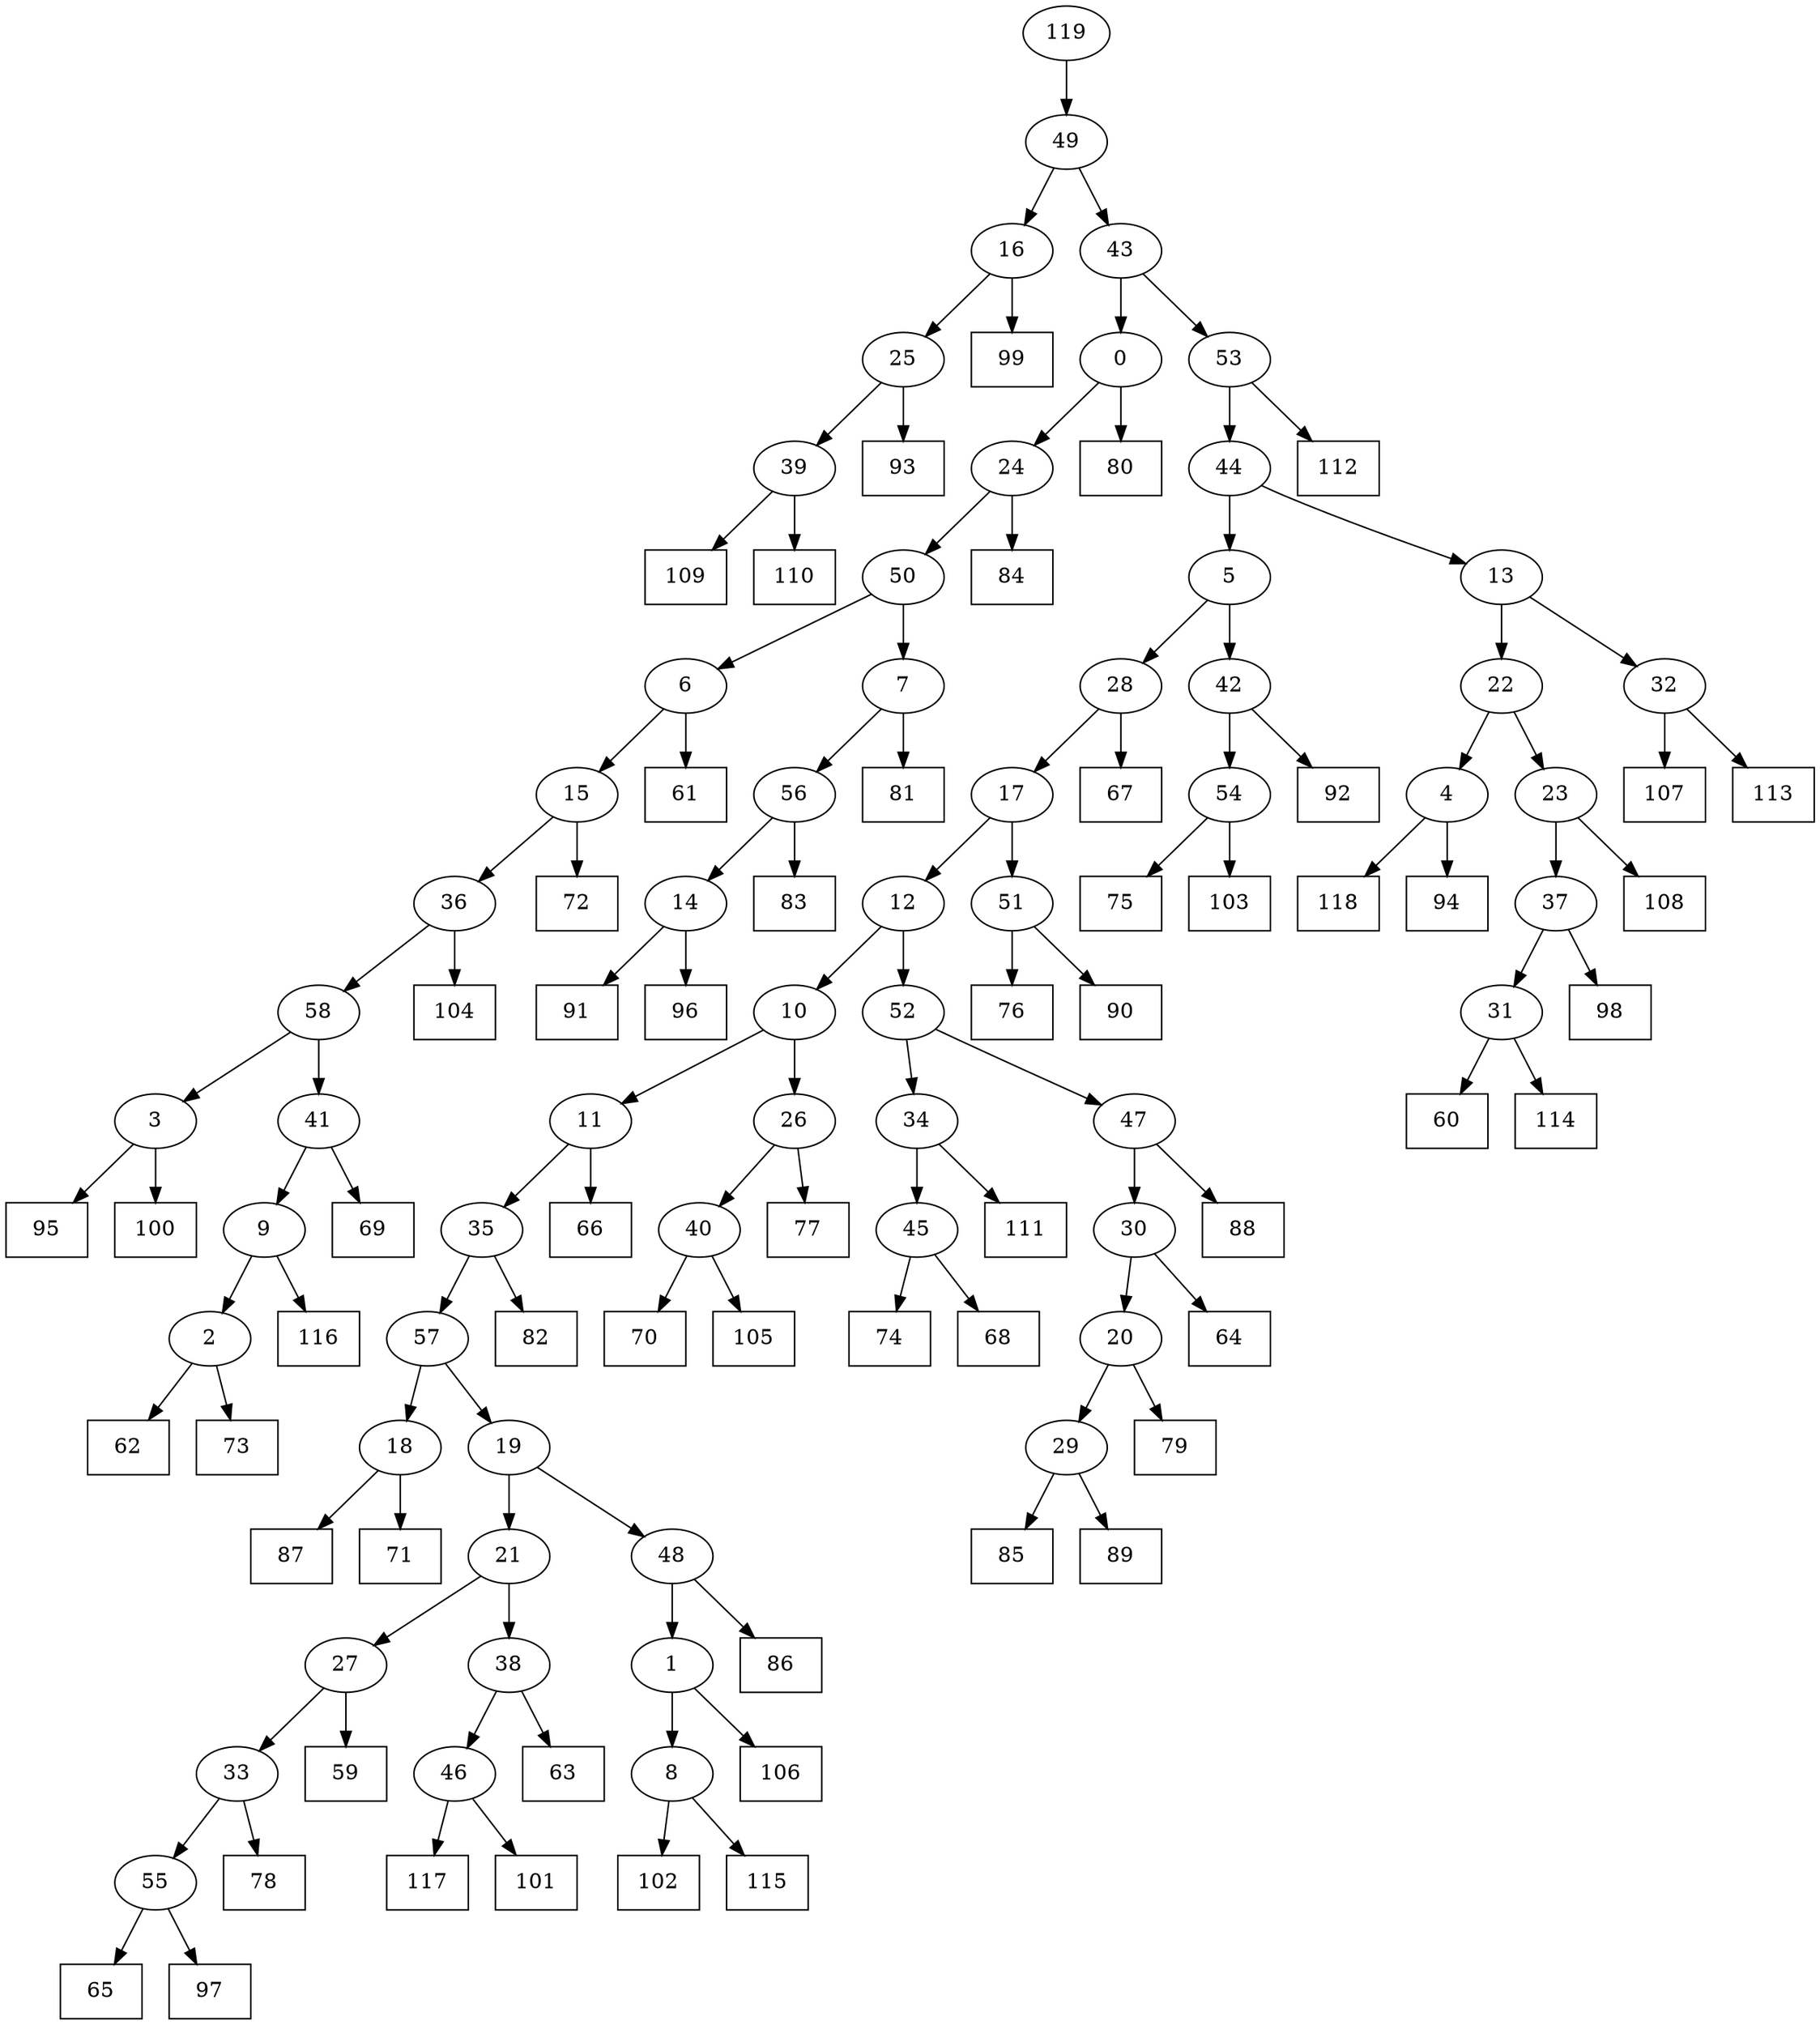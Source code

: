 digraph G {
0[label="0"];
1[label="1"];
2[label="2"];
3[label="3"];
4[label="4"];
5[label="5"];
6[label="6"];
7[label="7"];
8[label="8"];
9[label="9"];
10[label="10"];
11[label="11"];
12[label="12"];
13[label="13"];
14[label="14"];
15[label="15"];
16[label="16"];
17[label="17"];
18[label="18"];
19[label="19"];
20[label="20"];
21[label="21"];
22[label="22"];
23[label="23"];
24[label="24"];
25[label="25"];
26[label="26"];
27[label="27"];
28[label="28"];
29[label="29"];
30[label="30"];
31[label="31"];
32[label="32"];
33[label="33"];
34[label="34"];
35[label="35"];
36[label="36"];
37[label="37"];
38[label="38"];
39[label="39"];
40[label="40"];
41[label="41"];
42[label="42"];
43[label="43"];
44[label="44"];
45[label="45"];
46[label="46"];
47[label="47"];
48[label="48"];
49[label="49"];
50[label="50"];
51[label="51"];
52[label="52"];
53[label="53"];
54[label="54"];
55[label="55"];
56[label="56"];
57[label="57"];
58[label="58"];
59[shape=box,label="83"];
60[shape=box,label="69"];
61[shape=box,label="63"];
62[shape=box,label="117"];
63[shape=box,label="67"];
64[shape=box,label="95"];
65[shape=box,label="85"];
66[shape=box,label="109"];
67[shape=box,label="81"];
68[shape=box,label="74"];
69[shape=box,label="93"];
70[shape=box,label="60"];
71[shape=box,label="79"];
72[shape=box,label="108"];
73[shape=box,label="70"];
74[shape=box,label="72"];
75[shape=box,label="59"];
76[shape=box,label="92"];
77[shape=box,label="87"];
78[shape=box,label="68"];
79[shape=box,label="76"];
80[shape=box,label="62"];
81[shape=box,label="110"];
82[shape=box,label="89"];
83[shape=box,label="107"];
84[shape=box,label="91"];
85[shape=box,label="96"];
86[shape=box,label="106"];
87[shape=box,label="84"];
88[shape=box,label="105"];
89[shape=box,label="98"];
90[shape=box,label="82"];
91[shape=box,label="90"];
92[shape=box,label="113"];
93[shape=box,label="71"];
94[shape=box,label="118"];
95[shape=box,label="102"];
96[shape=box,label="86"];
97[shape=box,label="101"];
98[shape=box,label="65"];
99[shape=box,label="97"];
100[shape=box,label="75"];
101[shape=box,label="94"];
102[shape=box,label="88"];
103[shape=box,label="103"];
104[shape=box,label="114"];
105[shape=box,label="80"];
106[shape=box,label="64"];
107[shape=box,label="78"];
108[shape=box,label="73"];
109[shape=box,label="116"];
110[shape=box,label="111"];
111[shape=box,label="100"];
112[shape=box,label="66"];
113[shape=box,label="112"];
114[shape=box,label="61"];
115[shape=box,label="104"];
116[shape=box,label="115"];
117[shape=box,label="77"];
118[shape=box,label="99"];
119[label="119"];
40->73 ;
29->82 ;
3->111 ;
7->67 ;
38->61 ;
46->62 ;
33->107 ;
46->97 ;
2->80 ;
26->117 ;
47->102 ;
27->75 ;
23->72 ;
54->100 ;
2->108 ;
40->88 ;
55->98 ;
50->7 ;
41->60 ;
32->92 ;
8->95 ;
12->52 ;
35->90 ;
35->57 ;
43->0 ;
1->86 ;
37->31 ;
31->104 ;
39->81 ;
57->19 ;
20->71 ;
51->91 ;
31->70 ;
5->42 ;
22->4 ;
4->94 ;
52->47 ;
53->113 ;
48->96 ;
33->55 ;
13->22 ;
51->79 ;
15->74 ;
25->69 ;
16->118 ;
11->35 ;
30->20 ;
16->25 ;
12->10 ;
22->23 ;
0->105 ;
19->21 ;
44->13 ;
28->63 ;
45->68 ;
18->93 ;
36->115 ;
39->66 ;
14->85 ;
56->14 ;
14->84 ;
17->51 ;
24->50 ;
119->49 ;
15->36 ;
58->3 ;
21->27 ;
27->33 ;
55->99 ;
34->45 ;
45->78 ;
3->64 ;
26->40 ;
6->114 ;
49->16 ;
28->17 ;
17->12 ;
0->24 ;
20->29 ;
29->65 ;
25->39 ;
53->44 ;
24->87 ;
47->30 ;
30->106 ;
43->53 ;
52->34 ;
34->110 ;
10->26 ;
36->58 ;
58->41 ;
23->37 ;
9->2 ;
44->5 ;
5->28 ;
9->109 ;
19->48 ;
42->76 ;
13->32 ;
32->83 ;
4->101 ;
10->11 ;
11->112 ;
50->6 ;
6->15 ;
41->9 ;
42->54 ;
54->103 ;
48->1 ;
57->18 ;
18->77 ;
49->43 ;
1->8 ;
8->116 ;
21->38 ;
38->46 ;
37->89 ;
7->56 ;
56->59 ;
}
